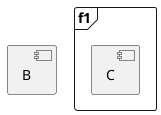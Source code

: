 {
  "sha1": "92kr9spkkqubev1jdmck2jlutmc9ulf",
  "insertion": {
    "when": "2024-11-19T12:22:17.362Z",
    "url": "https://github.com/plantuml/plantuml/issues/1769",
    "user": "plantuml@gmail.com"
  }
}
@startuml
frame f1 {
   component A
   component C
}
component B

'works
'remove B

remove A
@enduml
